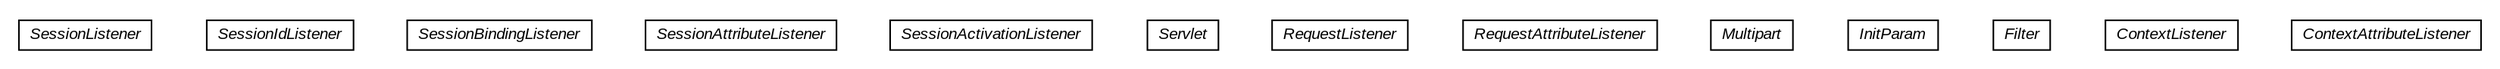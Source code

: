 #!/usr/local/bin/dot
#
# Class diagram 
# Generated by UMLGraph version R5_6-24-gf6e263 (http://www.umlgraph.org/)
#

digraph G {
	edge [fontname="arial",fontsize=10,labelfontname="arial",labelfontsize=10];
	node [fontname="arial",fontsize=10,shape=plaintext];
	nodesep=0.25;
	ranksep=0.5;
	// org.gservlet.annotation.SessionListener
	c71 [label=<<table title="org.gservlet.annotation.SessionListener" border="0" cellborder="1" cellspacing="0" cellpadding="2" port="p" href="./SessionListener.html">
		<tr><td><table border="0" cellspacing="0" cellpadding="1">
<tr><td align="center" balign="center"><font face="arial italic"> SessionListener </font></td></tr>
		</table></td></tr>
		</table>>, URL="./SessionListener.html", fontname="arial", fontcolor="black", fontsize=10.0];
	// org.gservlet.annotation.SessionIdListener
	c72 [label=<<table title="org.gservlet.annotation.SessionIdListener" border="0" cellborder="1" cellspacing="0" cellpadding="2" port="p" href="./SessionIdListener.html">
		<tr><td><table border="0" cellspacing="0" cellpadding="1">
<tr><td align="center" balign="center"><font face="arial italic"> SessionIdListener </font></td></tr>
		</table></td></tr>
		</table>>, URL="./SessionIdListener.html", fontname="arial", fontcolor="black", fontsize=10.0];
	// org.gservlet.annotation.SessionBindingListener
	c73 [label=<<table title="org.gservlet.annotation.SessionBindingListener" border="0" cellborder="1" cellspacing="0" cellpadding="2" port="p" href="./SessionBindingListener.html">
		<tr><td><table border="0" cellspacing="0" cellpadding="1">
<tr><td align="center" balign="center"><font face="arial italic"> SessionBindingListener </font></td></tr>
		</table></td></tr>
		</table>>, URL="./SessionBindingListener.html", fontname="arial", fontcolor="black", fontsize=10.0];
	// org.gservlet.annotation.SessionAttributeListener
	c74 [label=<<table title="org.gservlet.annotation.SessionAttributeListener" border="0" cellborder="1" cellspacing="0" cellpadding="2" port="p" href="./SessionAttributeListener.html">
		<tr><td><table border="0" cellspacing="0" cellpadding="1">
<tr><td align="center" balign="center"><font face="arial italic"> SessionAttributeListener </font></td></tr>
		</table></td></tr>
		</table>>, URL="./SessionAttributeListener.html", fontname="arial", fontcolor="black", fontsize=10.0];
	// org.gservlet.annotation.SessionActivationListener
	c75 [label=<<table title="org.gservlet.annotation.SessionActivationListener" border="0" cellborder="1" cellspacing="0" cellpadding="2" port="p" href="./SessionActivationListener.html">
		<tr><td><table border="0" cellspacing="0" cellpadding="1">
<tr><td align="center" balign="center"><font face="arial italic"> SessionActivationListener </font></td></tr>
		</table></td></tr>
		</table>>, URL="./SessionActivationListener.html", fontname="arial", fontcolor="black", fontsize=10.0];
	// org.gservlet.annotation.Servlet
	c76 [label=<<table title="org.gservlet.annotation.Servlet" border="0" cellborder="1" cellspacing="0" cellpadding="2" port="p" href="./Servlet.html">
		<tr><td><table border="0" cellspacing="0" cellpadding="1">
<tr><td align="center" balign="center"><font face="arial italic"> Servlet </font></td></tr>
		</table></td></tr>
		</table>>, URL="./Servlet.html", fontname="arial", fontcolor="black", fontsize=10.0];
	// org.gservlet.annotation.RequestListener
	c77 [label=<<table title="org.gservlet.annotation.RequestListener" border="0" cellborder="1" cellspacing="0" cellpadding="2" port="p" href="./RequestListener.html">
		<tr><td><table border="0" cellspacing="0" cellpadding="1">
<tr><td align="center" balign="center"><font face="arial italic"> RequestListener </font></td></tr>
		</table></td></tr>
		</table>>, URL="./RequestListener.html", fontname="arial", fontcolor="black", fontsize=10.0];
	// org.gservlet.annotation.RequestAttributeListener
	c78 [label=<<table title="org.gservlet.annotation.RequestAttributeListener" border="0" cellborder="1" cellspacing="0" cellpadding="2" port="p" href="./RequestAttributeListener.html">
		<tr><td><table border="0" cellspacing="0" cellpadding="1">
<tr><td align="center" balign="center"><font face="arial italic"> RequestAttributeListener </font></td></tr>
		</table></td></tr>
		</table>>, URL="./RequestAttributeListener.html", fontname="arial", fontcolor="black", fontsize=10.0];
	// org.gservlet.annotation.Multipart
	c79 [label=<<table title="org.gservlet.annotation.Multipart" border="0" cellborder="1" cellspacing="0" cellpadding="2" port="p" href="./Multipart.html">
		<tr><td><table border="0" cellspacing="0" cellpadding="1">
<tr><td align="center" balign="center"><font face="arial italic"> Multipart </font></td></tr>
		</table></td></tr>
		</table>>, URL="./Multipart.html", fontname="arial", fontcolor="black", fontsize=10.0];
	// org.gservlet.annotation.InitParam
	c80 [label=<<table title="org.gservlet.annotation.InitParam" border="0" cellborder="1" cellspacing="0" cellpadding="2" port="p" href="./InitParam.html">
		<tr><td><table border="0" cellspacing="0" cellpadding="1">
<tr><td align="center" balign="center"><font face="arial italic"> InitParam </font></td></tr>
		</table></td></tr>
		</table>>, URL="./InitParam.html", fontname="arial", fontcolor="black", fontsize=10.0];
	// org.gservlet.annotation.Filter
	c81 [label=<<table title="org.gservlet.annotation.Filter" border="0" cellborder="1" cellspacing="0" cellpadding="2" port="p" href="./Filter.html">
		<tr><td><table border="0" cellspacing="0" cellpadding="1">
<tr><td align="center" balign="center"><font face="arial italic"> Filter </font></td></tr>
		</table></td></tr>
		</table>>, URL="./Filter.html", fontname="arial", fontcolor="black", fontsize=10.0];
	// org.gservlet.annotation.ContextListener
	c82 [label=<<table title="org.gservlet.annotation.ContextListener" border="0" cellborder="1" cellspacing="0" cellpadding="2" port="p" href="./ContextListener.html">
		<tr><td><table border="0" cellspacing="0" cellpadding="1">
<tr><td align="center" balign="center"><font face="arial italic"> ContextListener </font></td></tr>
		</table></td></tr>
		</table>>, URL="./ContextListener.html", fontname="arial", fontcolor="black", fontsize=10.0];
	// org.gservlet.annotation.ContextAttributeListener
	c83 [label=<<table title="org.gservlet.annotation.ContextAttributeListener" border="0" cellborder="1" cellspacing="0" cellpadding="2" port="p" href="./ContextAttributeListener.html">
		<tr><td><table border="0" cellspacing="0" cellpadding="1">
<tr><td align="center" balign="center"><font face="arial italic"> ContextAttributeListener </font></td></tr>
		</table></td></tr>
		</table>>, URL="./ContextAttributeListener.html", fontname="arial", fontcolor="black", fontsize=10.0];
}

